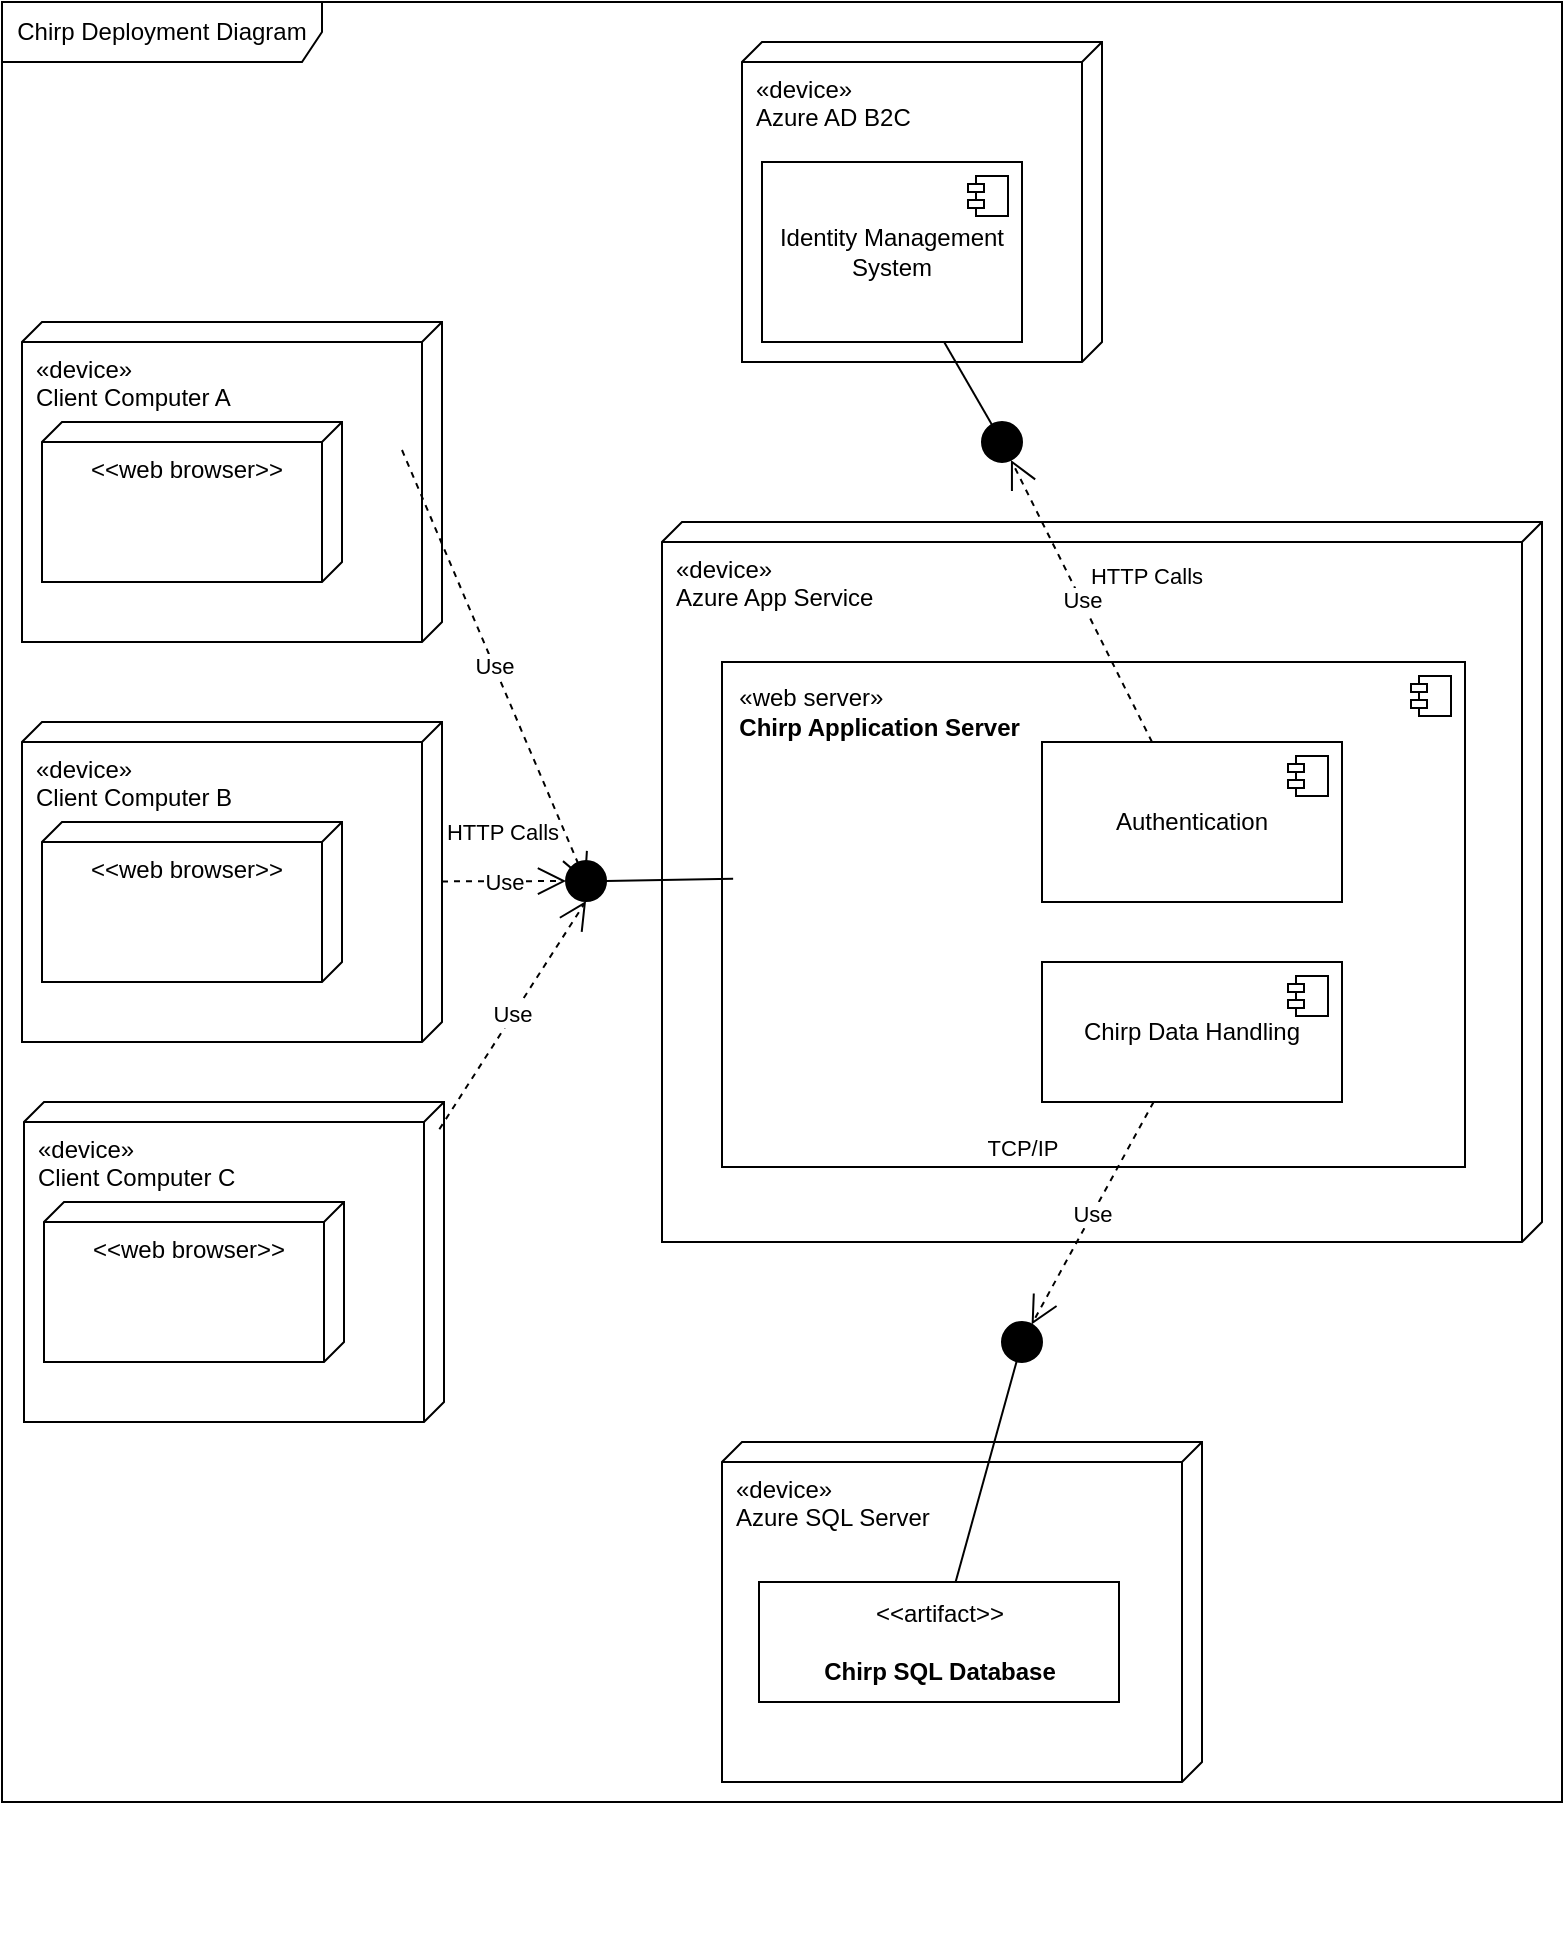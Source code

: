<mxfile version="22.1.11" type="device">
  <diagram name="Page-1" id="UhPslssxLkJ7Oux8vyJi">
    <mxGraphModel dx="1209" dy="712" grid="1" gridSize="10" guides="1" tooltips="1" connect="1" arrows="1" fold="1" page="1" pageScale="1" pageWidth="850" pageHeight="1100" math="0" shadow="0">
      <root>
        <mxCell id="0" />
        <mxCell id="1" parent="0" />
        <mxCell id="nlmfZwtLmCZ6vigMSU_i-14" value="«device»&lt;br&gt;Client Computer A" style="verticalAlign=top;align=left;shape=cube;size=10;direction=south;fontStyle=0;html=1;boundedLbl=1;spacingLeft=5;whiteSpace=wrap;" parent="1" vertex="1">
          <mxGeometry x="40" y="260" width="210" height="160" as="geometry" />
        </mxCell>
        <mxCell id="nlmfZwtLmCZ6vigMSU_i-15" value="&amp;lt;&amp;lt;web browser&amp;gt;&amp;gt;" style="verticalAlign=top;align=center;shape=cube;size=10;direction=south;html=1;boundedLbl=1;spacingLeft=5;whiteSpace=wrap;" parent="nlmfZwtLmCZ6vigMSU_i-14" vertex="1">
          <mxGeometry width="150" height="80" relative="1" as="geometry">
            <mxPoint x="10" y="50" as="offset" />
          </mxGeometry>
        </mxCell>
        <mxCell id="nlmfZwtLmCZ6vigMSU_i-22" value="" style="group" parent="1" vertex="1" connectable="0">
          <mxGeometry x="360" y="360" width="440" height="360" as="geometry" />
        </mxCell>
        <mxCell id="nlmfZwtLmCZ6vigMSU_i-17" value="«device»&lt;br&gt;Azure App Service" style="verticalAlign=top;align=left;shape=cube;size=10;direction=south;fontStyle=0;html=1;boundedLbl=1;spacingLeft=5;whiteSpace=wrap;" parent="nlmfZwtLmCZ6vigMSU_i-22" vertex="1">
          <mxGeometry width="440" height="360" as="geometry" />
        </mxCell>
        <mxCell id="nlmfZwtLmCZ6vigMSU_i-20" value="&amp;nbsp; «web server»&lt;br&gt;&lt;b&gt;&amp;nbsp; Chirp Application Server&lt;br&gt;&lt;br&gt;&lt;br&gt;&lt;br&gt;&lt;br&gt;&lt;br&gt;&lt;br&gt;&lt;br&gt;&lt;br&gt;&lt;br&gt;&lt;br&gt;&lt;br&gt;&lt;br&gt;&lt;br&gt;&lt;br&gt;&lt;/b&gt;" style="html=1;dropTarget=0;whiteSpace=wrap;align=left;" parent="nlmfZwtLmCZ6vigMSU_i-22" vertex="1">
          <mxGeometry x="30" y="70" width="371.5" height="252.5" as="geometry" />
        </mxCell>
        <mxCell id="nlmfZwtLmCZ6vigMSU_i-21" value="" style="shape=module;jettyWidth=8;jettyHeight=4;" parent="nlmfZwtLmCZ6vigMSU_i-20" vertex="1">
          <mxGeometry x="1" width="20" height="20" relative="1" as="geometry">
            <mxPoint x="-27" y="7" as="offset" />
          </mxGeometry>
        </mxCell>
        <mxCell id="QQDXkvmA1Xn2XHOI6hNw-1" value="Authentication" style="html=1;dropTarget=0;whiteSpace=wrap;" parent="nlmfZwtLmCZ6vigMSU_i-22" vertex="1">
          <mxGeometry x="190" y="110" width="150" height="80" as="geometry" />
        </mxCell>
        <mxCell id="QQDXkvmA1Xn2XHOI6hNw-2" value="" style="shape=module;jettyWidth=8;jettyHeight=4;" parent="QQDXkvmA1Xn2XHOI6hNw-1" vertex="1">
          <mxGeometry x="1" width="20" height="20" relative="1" as="geometry">
            <mxPoint x="-27" y="7" as="offset" />
          </mxGeometry>
        </mxCell>
        <mxCell id="QQDXkvmA1Xn2XHOI6hNw-3" value="Chirp Data Handling" style="html=1;dropTarget=0;whiteSpace=wrap;" parent="nlmfZwtLmCZ6vigMSU_i-22" vertex="1">
          <mxGeometry x="190" y="220" width="150" height="70" as="geometry" />
        </mxCell>
        <mxCell id="QQDXkvmA1Xn2XHOI6hNw-4" value="" style="shape=module;jettyWidth=8;jettyHeight=4;" parent="QQDXkvmA1Xn2XHOI6hNw-3" vertex="1">
          <mxGeometry x="1" width="20" height="20" relative="1" as="geometry">
            <mxPoint x="-27" y="7" as="offset" />
          </mxGeometry>
        </mxCell>
        <mxCell id="nlmfZwtLmCZ6vigMSU_i-28" value="" style="group" parent="1" vertex="1" connectable="0">
          <mxGeometry x="400" y="120" width="180" height="160" as="geometry" />
        </mxCell>
        <mxCell id="nlmfZwtLmCZ6vigMSU_i-23" value="«device»&lt;br&gt;Azure AD B2C" style="verticalAlign=top;align=left;shape=cube;size=10;direction=south;fontStyle=0;html=1;boundedLbl=1;spacingLeft=5;whiteSpace=wrap;" parent="nlmfZwtLmCZ6vigMSU_i-28" vertex="1">
          <mxGeometry width="180" height="160" as="geometry" />
        </mxCell>
        <mxCell id="nlmfZwtLmCZ6vigMSU_i-25" value="Identity Management System" style="html=1;dropTarget=0;whiteSpace=wrap;" parent="nlmfZwtLmCZ6vigMSU_i-28" vertex="1">
          <mxGeometry x="10" y="60" width="130" height="90" as="geometry" />
        </mxCell>
        <mxCell id="nlmfZwtLmCZ6vigMSU_i-26" value="" style="shape=module;jettyWidth=8;jettyHeight=4;" parent="nlmfZwtLmCZ6vigMSU_i-25" vertex="1">
          <mxGeometry x="1" width="20" height="20" relative="1" as="geometry">
            <mxPoint x="-27" y="7" as="offset" />
          </mxGeometry>
        </mxCell>
        <mxCell id="nlmfZwtLmCZ6vigMSU_i-34" value="" style="group" parent="1" vertex="1" connectable="0">
          <mxGeometry x="390" y="820" width="240" height="250" as="geometry" />
        </mxCell>
        <mxCell id="nlmfZwtLmCZ6vigMSU_i-29" value="«device»&lt;br&gt;Azure SQL Server&lt;br&gt;" style="verticalAlign=top;align=left;shape=cube;size=10;direction=south;fontStyle=0;html=1;boundedLbl=1;spacingLeft=5;whiteSpace=wrap;container=0;" parent="nlmfZwtLmCZ6vigMSU_i-34" vertex="1">
          <mxGeometry width="240" height="170" as="geometry" />
        </mxCell>
        <mxCell id="nlmfZwtLmCZ6vigMSU_i-32" value="&amp;lt;&amp;lt;artifact&amp;gt;&amp;gt;&lt;br&gt;&lt;br&gt;&lt;b&gt;Chirp SQL Database&lt;/b&gt;" style="html=1;align=center;verticalAlign=middle;dashed=0;whiteSpace=wrap;container=0;" parent="nlmfZwtLmCZ6vigMSU_i-34" vertex="1">
          <mxGeometry x="18.5" y="70" width="180" height="60" as="geometry" />
        </mxCell>
        <mxCell id="nlmfZwtLmCZ6vigMSU_i-37" value="«device»&lt;br&gt;Client Computer B" style="verticalAlign=top;align=left;shape=cube;size=10;direction=south;fontStyle=0;html=1;boundedLbl=1;spacingLeft=5;whiteSpace=wrap;" parent="1" vertex="1">
          <mxGeometry x="40" y="460" width="210" height="160" as="geometry" />
        </mxCell>
        <mxCell id="nlmfZwtLmCZ6vigMSU_i-38" value="&amp;lt;&amp;lt;web browser&amp;gt;&amp;gt;" style="verticalAlign=top;align=center;shape=cube;size=10;direction=south;html=1;boundedLbl=1;spacingLeft=5;whiteSpace=wrap;" parent="nlmfZwtLmCZ6vigMSU_i-37" vertex="1">
          <mxGeometry width="150" height="80" relative="1" as="geometry">
            <mxPoint x="10" y="50" as="offset" />
          </mxGeometry>
        </mxCell>
        <mxCell id="nlmfZwtLmCZ6vigMSU_i-39" value="«device»&lt;br&gt;Client Computer C" style="verticalAlign=top;align=left;shape=cube;size=10;direction=south;fontStyle=0;html=1;boundedLbl=1;spacingLeft=5;whiteSpace=wrap;" parent="1" vertex="1">
          <mxGeometry x="41" y="650" width="210" height="160" as="geometry" />
        </mxCell>
        <mxCell id="nlmfZwtLmCZ6vigMSU_i-40" value="&amp;lt;&amp;lt;web browser&amp;gt;&amp;gt;" style="verticalAlign=top;align=center;shape=cube;size=10;direction=south;html=1;boundedLbl=1;spacingLeft=5;whiteSpace=wrap;" parent="nlmfZwtLmCZ6vigMSU_i-39" vertex="1">
          <mxGeometry width="150" height="80" relative="1" as="geometry">
            <mxPoint x="10" y="50" as="offset" />
          </mxGeometry>
        </mxCell>
        <mxCell id="nlmfZwtLmCZ6vigMSU_i-41" value="Use" style="endArrow=open;endSize=12;dashed=1;html=1;rounded=0;exitX=0.403;exitY=-0.038;exitDx=0;exitDy=0;exitPerimeter=0;" parent="1" edge="1">
          <mxGeometry width="160" relative="1" as="geometry">
            <mxPoint x="230.0" y="324" as="sourcePoint" />
            <mxPoint x="322" y="540" as="targetPoint" />
          </mxGeometry>
        </mxCell>
        <mxCell id="nlmfZwtLmCZ6vigMSU_i-43" value="Use" style="endArrow=open;endSize=12;dashed=1;html=1;rounded=0;exitX=0.085;exitY=0.011;exitDx=0;exitDy=0;exitPerimeter=0;entryX=0.5;entryY=1;entryDx=0;entryDy=0;" parent="1" source="nlmfZwtLmCZ6vigMSU_i-39" target="QQDXkvmA1Xn2XHOI6hNw-6" edge="1">
          <mxGeometry width="160" relative="1" as="geometry">
            <mxPoint x="300" y="660" as="sourcePoint" />
            <mxPoint x="330" y="540" as="targetPoint" />
          </mxGeometry>
        </mxCell>
        <mxCell id="nlmfZwtLmCZ6vigMSU_i-45" value="Use" style="endArrow=open;endSize=12;dashed=1;html=1;rounded=0;" parent="1" source="nlmfZwtLmCZ6vigMSU_i-37" target="QQDXkvmA1Xn2XHOI6hNw-6" edge="1">
          <mxGeometry width="160" relative="1" as="geometry">
            <mxPoint x="310" y="690" as="sourcePoint" />
            <mxPoint x="330" y="540" as="targetPoint" />
          </mxGeometry>
        </mxCell>
        <mxCell id="nlmfZwtLmCZ6vigMSU_i-46" value="HTTP Calls" style="edgeLabel;html=1;align=center;verticalAlign=middle;resizable=0;points=[];" parent="nlmfZwtLmCZ6vigMSU_i-45" vertex="1" connectable="0">
          <mxGeometry x="0.413" y="2" relative="1" as="geometry">
            <mxPoint x="-14" y="-23" as="offset" />
          </mxGeometry>
        </mxCell>
        <mxCell id="nlmfZwtLmCZ6vigMSU_i-48" value="Use" style="endArrow=open;endSize=12;dashed=1;html=1;rounded=0;" parent="1" source="QQDXkvmA1Xn2XHOI6hNw-1" target="QQDXkvmA1Xn2XHOI6hNw-12" edge="1">
          <mxGeometry width="160" relative="1" as="geometry">
            <mxPoint x="310" y="325" as="sourcePoint" />
            <mxPoint x="470" y="325" as="targetPoint" />
          </mxGeometry>
        </mxCell>
        <mxCell id="nlmfZwtLmCZ6vigMSU_i-49" value="HTTP Calls" style="edgeLabel;html=1;align=center;verticalAlign=middle;resizable=0;points=[];" parent="nlmfZwtLmCZ6vigMSU_i-48" vertex="1" connectable="0">
          <mxGeometry x="0.413" y="2" relative="1" as="geometry">
            <mxPoint x="48" y="16" as="offset" />
          </mxGeometry>
        </mxCell>
        <mxCell id="nlmfZwtLmCZ6vigMSU_i-50" value="Use" style="endArrow=open;endSize=12;dashed=1;html=1;rounded=0;" parent="1" source="QQDXkvmA1Xn2XHOI6hNw-3" target="QQDXkvmA1Xn2XHOI6hNw-10" edge="1">
          <mxGeometry width="160" relative="1" as="geometry">
            <mxPoint x="443" y="724" as="sourcePoint" />
            <mxPoint x="610" y="770" as="targetPoint" />
          </mxGeometry>
        </mxCell>
        <mxCell id="nlmfZwtLmCZ6vigMSU_i-51" value="TCP/IP" style="edgeLabel;html=1;align=center;verticalAlign=middle;resizable=0;points=[];" parent="nlmfZwtLmCZ6vigMSU_i-50" vertex="1" connectable="0">
          <mxGeometry x="0.413" y="2" relative="1" as="geometry">
            <mxPoint x="-25" y="-57" as="offset" />
          </mxGeometry>
        </mxCell>
        <mxCell id="QQDXkvmA1Xn2XHOI6hNw-6" value="" style="ellipse;fillColor=strokeColor;html=1;" parent="1" vertex="1">
          <mxGeometry x="312.02" y="529.52" width="20" height="20" as="geometry" />
        </mxCell>
        <mxCell id="QQDXkvmA1Xn2XHOI6hNw-9" value="" style="endArrow=none;html=1;rounded=0;exitX=1;exitY=0.5;exitDx=0;exitDy=0;entryX=0.015;entryY=0.429;entryDx=0;entryDy=0;entryPerimeter=0;" parent="1" source="QQDXkvmA1Xn2XHOI6hNw-6" target="nlmfZwtLmCZ6vigMSU_i-20" edge="1">
          <mxGeometry width="50" height="50" relative="1" as="geometry">
            <mxPoint x="400" y="590" as="sourcePoint" />
            <mxPoint x="390" y="540" as="targetPoint" />
          </mxGeometry>
        </mxCell>
        <mxCell id="QQDXkvmA1Xn2XHOI6hNw-10" value="" style="ellipse;fillColor=strokeColor;html=1;" parent="1" vertex="1">
          <mxGeometry x="530" y="760" width="20" height="20" as="geometry" />
        </mxCell>
        <mxCell id="QQDXkvmA1Xn2XHOI6hNw-12" value="" style="ellipse;fillColor=strokeColor;html=1;" parent="1" vertex="1">
          <mxGeometry x="520" y="310" width="20" height="20" as="geometry" />
        </mxCell>
        <mxCell id="QQDXkvmA1Xn2XHOI6hNw-14" value="" style="endArrow=none;html=1;rounded=0;" parent="1" source="nlmfZwtLmCZ6vigMSU_i-32" target="QQDXkvmA1Xn2XHOI6hNw-10" edge="1">
          <mxGeometry width="50" height="50" relative="1" as="geometry">
            <mxPoint x="400" y="790" as="sourcePoint" />
            <mxPoint x="450" y="740" as="targetPoint" />
          </mxGeometry>
        </mxCell>
        <mxCell id="QQDXkvmA1Xn2XHOI6hNw-15" value="" style="endArrow=none;html=1;rounded=0;" parent="1" source="nlmfZwtLmCZ6vigMSU_i-25" target="QQDXkvmA1Xn2XHOI6hNw-12" edge="1">
          <mxGeometry width="50" height="50" relative="1" as="geometry">
            <mxPoint x="400" y="490" as="sourcePoint" />
            <mxPoint x="450" y="440" as="targetPoint" />
          </mxGeometry>
        </mxCell>
        <mxCell id="N9XL7b-_x5qJcE2oZ111-1" value="Chirp Deployment Diagram" style="shape=umlFrame;whiteSpace=wrap;html=1;pointerEvents=0;recursiveResize=0;container=1;collapsible=0;width=160;" vertex="1" parent="1">
          <mxGeometry x="30" y="100" width="780" height="900" as="geometry" />
        </mxCell>
      </root>
    </mxGraphModel>
  </diagram>
</mxfile>

